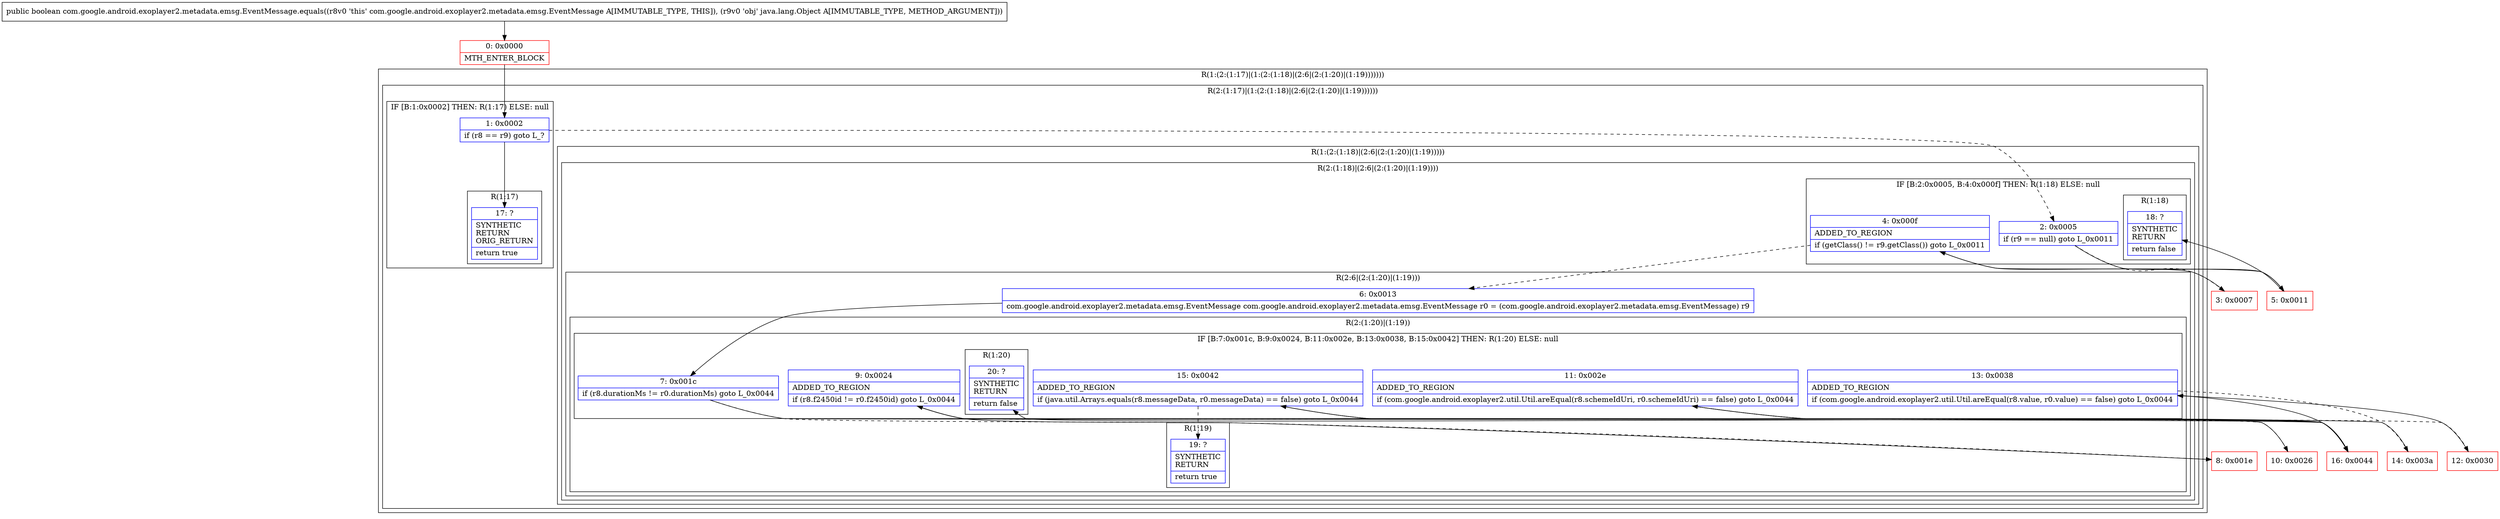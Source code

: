 digraph "CFG forcom.google.android.exoplayer2.metadata.emsg.EventMessage.equals(Ljava\/lang\/Object;)Z" {
subgraph cluster_Region_1840194840 {
label = "R(1:(2:(1:17)|(1:(2:(1:18)|(2:6|(2:(1:20)|(1:19)))))))";
node [shape=record,color=blue];
subgraph cluster_Region_1691792148 {
label = "R(2:(1:17)|(1:(2:(1:18)|(2:6|(2:(1:20)|(1:19))))))";
node [shape=record,color=blue];
subgraph cluster_IfRegion_904758155 {
label = "IF [B:1:0x0002] THEN: R(1:17) ELSE: null";
node [shape=record,color=blue];
Node_1 [shape=record,label="{1\:\ 0x0002|if (r8 == r9) goto L_?\l}"];
subgraph cluster_Region_168537916 {
label = "R(1:17)";
node [shape=record,color=blue];
Node_17 [shape=record,label="{17\:\ ?|SYNTHETIC\lRETURN\lORIG_RETURN\l|return true\l}"];
}
}
subgraph cluster_Region_504941696 {
label = "R(1:(2:(1:18)|(2:6|(2:(1:20)|(1:19)))))";
node [shape=record,color=blue];
subgraph cluster_Region_1325892164 {
label = "R(2:(1:18)|(2:6|(2:(1:20)|(1:19))))";
node [shape=record,color=blue];
subgraph cluster_IfRegion_372224500 {
label = "IF [B:2:0x0005, B:4:0x000f] THEN: R(1:18) ELSE: null";
node [shape=record,color=blue];
Node_2 [shape=record,label="{2\:\ 0x0005|if (r9 == null) goto L_0x0011\l}"];
Node_4 [shape=record,label="{4\:\ 0x000f|ADDED_TO_REGION\l|if (getClass() != r9.getClass()) goto L_0x0011\l}"];
subgraph cluster_Region_1091210818 {
label = "R(1:18)";
node [shape=record,color=blue];
Node_18 [shape=record,label="{18\:\ ?|SYNTHETIC\lRETURN\l|return false\l}"];
}
}
subgraph cluster_Region_880705131 {
label = "R(2:6|(2:(1:20)|(1:19)))";
node [shape=record,color=blue];
Node_6 [shape=record,label="{6\:\ 0x0013|com.google.android.exoplayer2.metadata.emsg.EventMessage com.google.android.exoplayer2.metadata.emsg.EventMessage r0 = (com.google.android.exoplayer2.metadata.emsg.EventMessage) r9\l}"];
subgraph cluster_Region_422458927 {
label = "R(2:(1:20)|(1:19))";
node [shape=record,color=blue];
subgraph cluster_IfRegion_465065296 {
label = "IF [B:7:0x001c, B:9:0x0024, B:11:0x002e, B:13:0x0038, B:15:0x0042] THEN: R(1:20) ELSE: null";
node [shape=record,color=blue];
Node_7 [shape=record,label="{7\:\ 0x001c|if (r8.durationMs != r0.durationMs) goto L_0x0044\l}"];
Node_9 [shape=record,label="{9\:\ 0x0024|ADDED_TO_REGION\l|if (r8.f2450id != r0.f2450id) goto L_0x0044\l}"];
Node_11 [shape=record,label="{11\:\ 0x002e|ADDED_TO_REGION\l|if (com.google.android.exoplayer2.util.Util.areEqual(r8.schemeIdUri, r0.schemeIdUri) == false) goto L_0x0044\l}"];
Node_13 [shape=record,label="{13\:\ 0x0038|ADDED_TO_REGION\l|if (com.google.android.exoplayer2.util.Util.areEqual(r8.value, r0.value) == false) goto L_0x0044\l}"];
Node_15 [shape=record,label="{15\:\ 0x0042|ADDED_TO_REGION\l|if (java.util.Arrays.equals(r8.messageData, r0.messageData) == false) goto L_0x0044\l}"];
subgraph cluster_Region_1791525612 {
label = "R(1:20)";
node [shape=record,color=blue];
Node_20 [shape=record,label="{20\:\ ?|SYNTHETIC\lRETURN\l|return false\l}"];
}
}
subgraph cluster_Region_16985680 {
label = "R(1:19)";
node [shape=record,color=blue];
Node_19 [shape=record,label="{19\:\ ?|SYNTHETIC\lRETURN\l|return true\l}"];
}
}
}
}
}
}
}
Node_0 [shape=record,color=red,label="{0\:\ 0x0000|MTH_ENTER_BLOCK\l}"];
Node_3 [shape=record,color=red,label="{3\:\ 0x0007}"];
Node_5 [shape=record,color=red,label="{5\:\ 0x0011}"];
Node_8 [shape=record,color=red,label="{8\:\ 0x001e}"];
Node_10 [shape=record,color=red,label="{10\:\ 0x0026}"];
Node_12 [shape=record,color=red,label="{12\:\ 0x0030}"];
Node_14 [shape=record,color=red,label="{14\:\ 0x003a}"];
Node_16 [shape=record,color=red,label="{16\:\ 0x0044}"];
MethodNode[shape=record,label="{public boolean com.google.android.exoplayer2.metadata.emsg.EventMessage.equals((r8v0 'this' com.google.android.exoplayer2.metadata.emsg.EventMessage A[IMMUTABLE_TYPE, THIS]), (r9v0 'obj' java.lang.Object A[IMMUTABLE_TYPE, METHOD_ARGUMENT])) }"];
MethodNode -> Node_0;
Node_1 -> Node_2[style=dashed];
Node_1 -> Node_17;
Node_2 -> Node_3[style=dashed];
Node_2 -> Node_5;
Node_4 -> Node_5;
Node_4 -> Node_6[style=dashed];
Node_6 -> Node_7;
Node_7 -> Node_8[style=dashed];
Node_7 -> Node_16;
Node_9 -> Node_10[style=dashed];
Node_9 -> Node_16;
Node_11 -> Node_12[style=dashed];
Node_11 -> Node_16;
Node_13 -> Node_14[style=dashed];
Node_13 -> Node_16;
Node_15 -> Node_16;
Node_15 -> Node_19[style=dashed];
Node_0 -> Node_1;
Node_3 -> Node_4;
Node_5 -> Node_18;
Node_8 -> Node_9;
Node_10 -> Node_11;
Node_12 -> Node_13;
Node_14 -> Node_15;
Node_16 -> Node_20;
}

